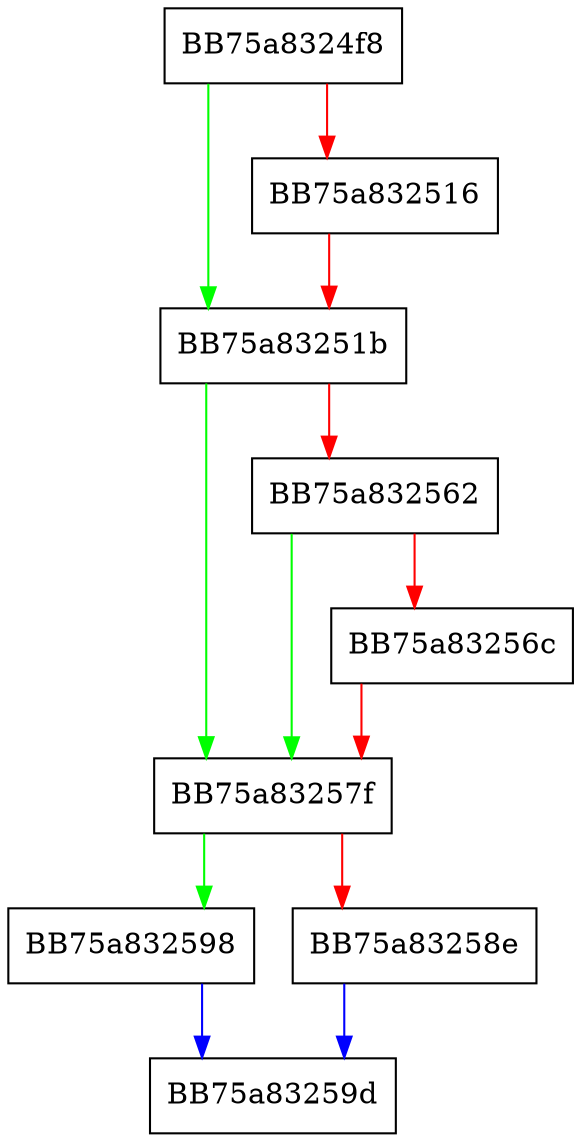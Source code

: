 digraph GetDetectionNotification {
  node [shape="box"];
  graph [splines=ortho];
  BB75a8324f8 -> BB75a83251b [color="green"];
  BB75a8324f8 -> BB75a832516 [color="red"];
  BB75a832516 -> BB75a83251b [color="red"];
  BB75a83251b -> BB75a83257f [color="green"];
  BB75a83251b -> BB75a832562 [color="red"];
  BB75a832562 -> BB75a83257f [color="green"];
  BB75a832562 -> BB75a83256c [color="red"];
  BB75a83256c -> BB75a83257f [color="red"];
  BB75a83257f -> BB75a832598 [color="green"];
  BB75a83257f -> BB75a83258e [color="red"];
  BB75a83258e -> BB75a83259d [color="blue"];
  BB75a832598 -> BB75a83259d [color="blue"];
}